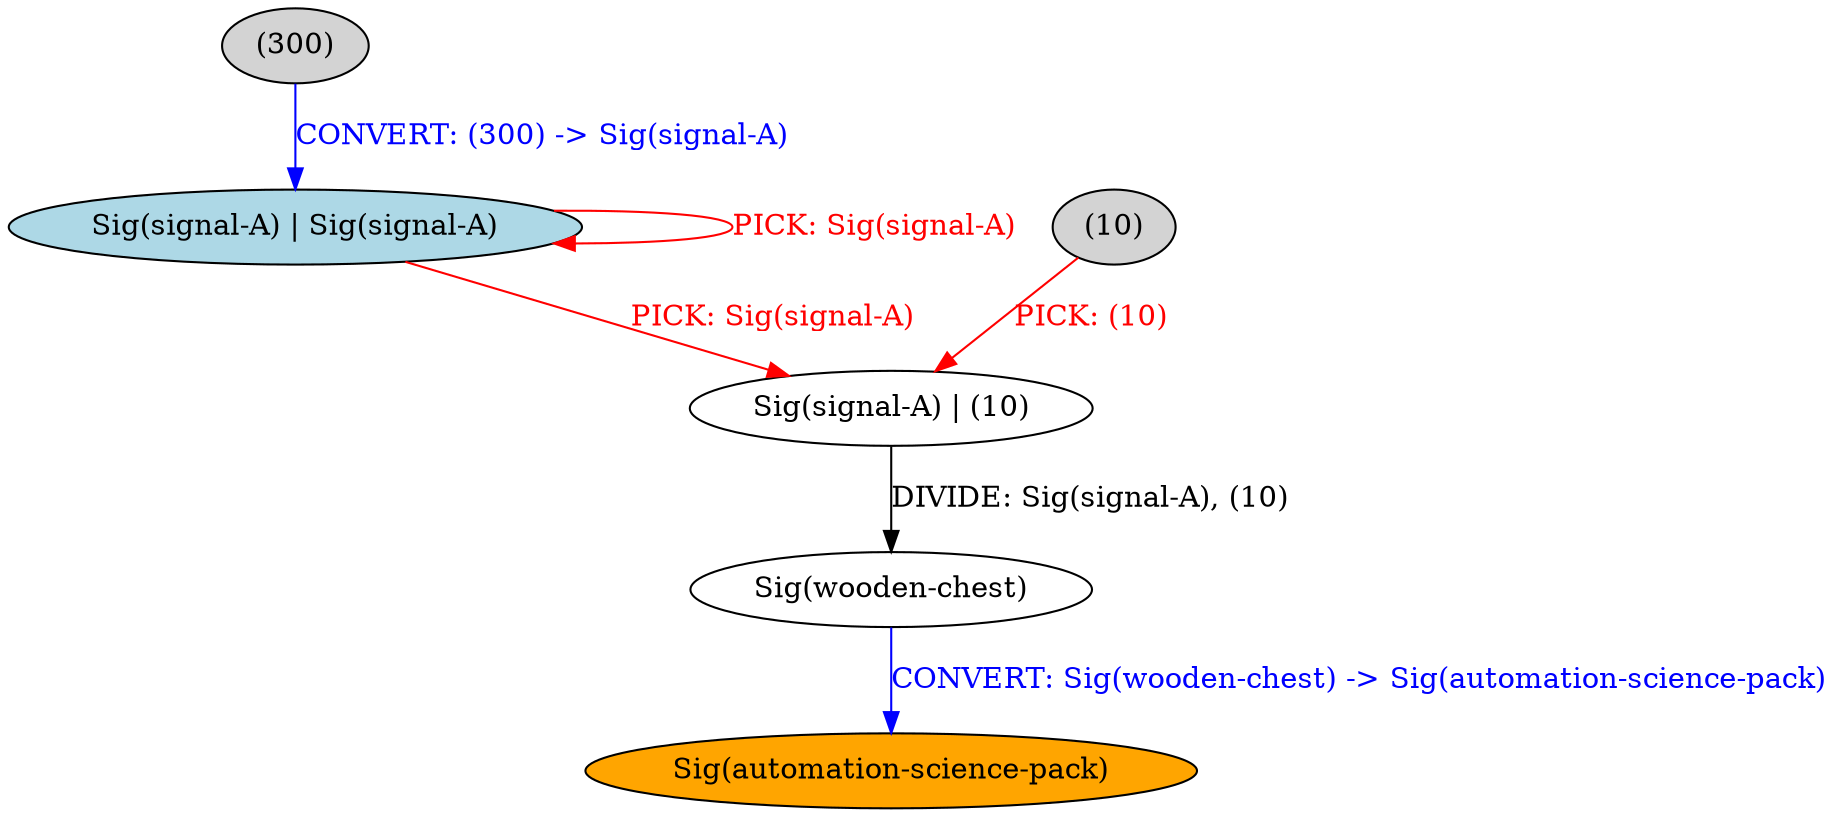 strict digraph {
	nodesep=1
	5	[style=filled fillcolor=orange label="Sig(automation-science-pack)"]
	4	[style=filled fillcolor=white label="Sig(wooden-chest)"]
	1	[style=filled fillcolor=lightgray label="(300)"]
	0	[style=filled fillcolor=lightblue label="Sig(signal-A) | Sig(signal-A)"]
	3	[style=filled fillcolor=white label="Sig(signal-A) | (10)"]
	2	[style=filled fillcolor=lightgray label="(10)"]
	4 -> 5	[label="CONVERT: Sig(wooden-chest) -> Sig(automation-science-pack)" color=blue fontcolor=blue]
	1 -> 0	[label="CONVERT: (300) -> Sig(signal-A)" color=blue fontcolor=blue]
	0 -> 0	[label="PICK: Sig(signal-A)" color=red fontcolor=red]
	0 -> 3	[label="PICK: Sig(signal-A)" color=red fontcolor=red]
	3 -> 4	[label="DIVIDE: Sig(signal-A), (10)" color=black fontcolor=black]
	2 -> 3	[label="PICK: (10)" color=red fontcolor=red]
}

